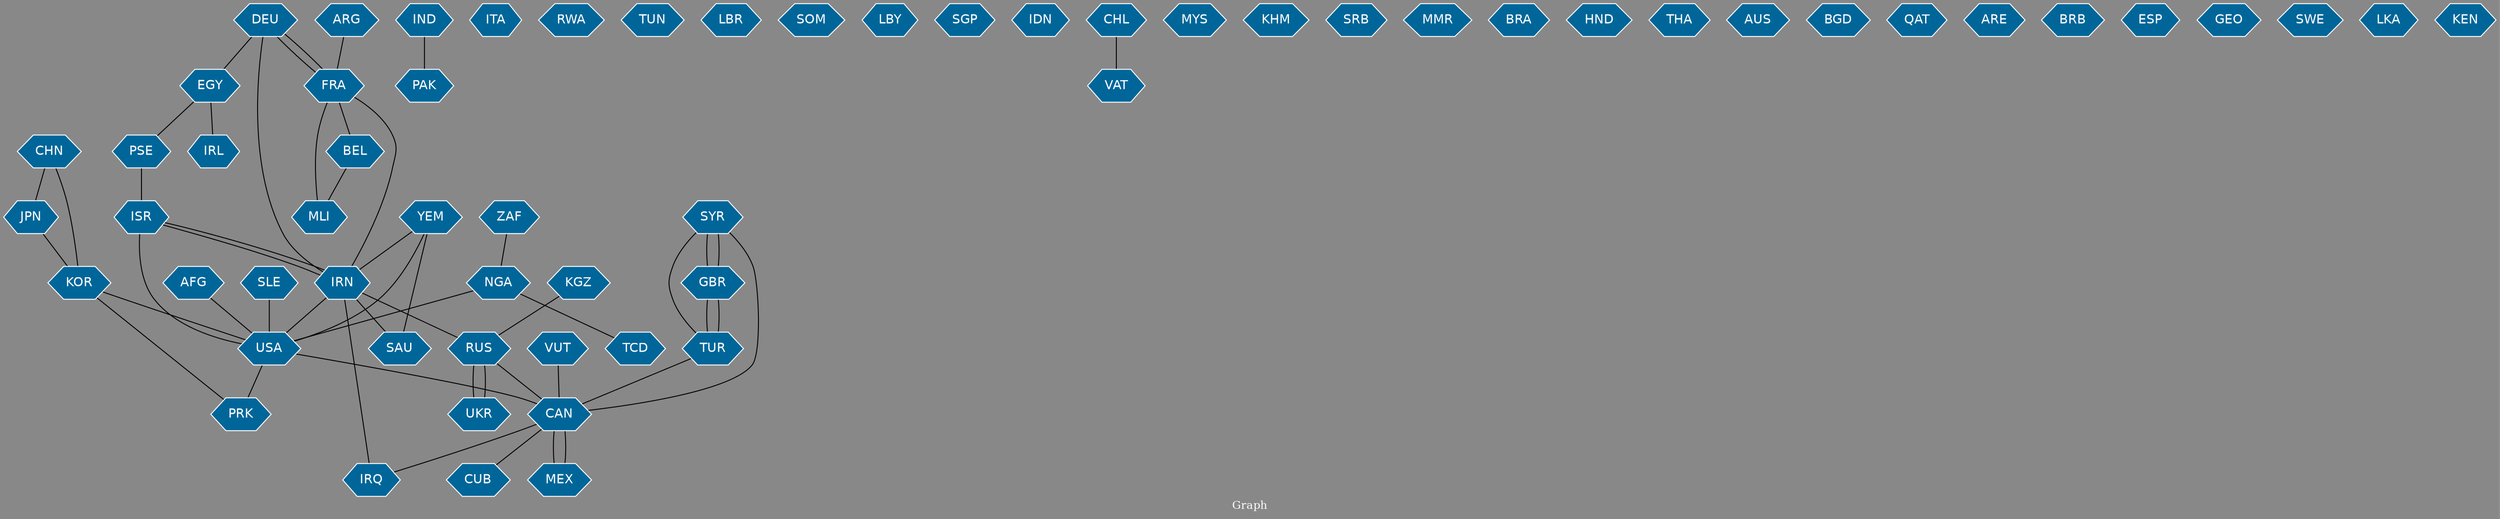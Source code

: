 // Countries together in item graph
graph {
	graph [bgcolor="#888888" fontcolor=white fontsize=12 label="Graph" outputorder=edgesfirst overlap=prism]
	node [color=white fillcolor="#006699" fontcolor=white fontname=Helvetica shape=hexagon style=filled]
	edge [arrowhead=open color=black fontcolor=white fontname=Courier fontsize=12]
		ISR [label=ISR]
		IRN [label=IRN]
		USA [label=USA]
		KOR [label=KOR]
		IND [label=IND]
		SYR [label=SYR]
		CAN [label=CAN]
		ITA [label=ITA]
		IRQ [label=IRQ]
		RWA [label=RWA]
		YEM [label=YEM]
		TUN [label=TUN]
		NGA [label=NGA]
		DEU [label=DEU]
		FRA [label=FRA]
		PSE [label=PSE]
		PRK [label=PRK]
		LBR [label=LBR]
		UKR [label=UKR]
		EGY [label=EGY]
		CHN [label=CHN]
		RUS [label=RUS]
		MEX [label=MEX]
		SOM [label=SOM]
		LBY [label=LBY]
		SGP [label=SGP]
		IDN [label=IDN]
		VUT [label=VUT]
		JPN [label=JPN]
		VAT [label=VAT]
		CUB [label=CUB]
		MYS [label=MYS]
		KHM [label=KHM]
		SRB [label=SRB]
		BEL [label=BEL]
		MLI [label=MLI]
		MMR [label=MMR]
		BRA [label=BRA]
		AFG [label=AFG]
		GBR [label=GBR]
		TUR [label=TUR]
		CHL [label=CHL]
		PAK [label=PAK]
		SAU [label=SAU]
		HND [label=HND]
		ARG [label=ARG]
		THA [label=THA]
		ZAF [label=ZAF]
		AUS [label=AUS]
		SLE [label=SLE]
		BGD [label=BGD]
		QAT [label=QAT]
		ARE [label=ARE]
		BRB [label=BRB]
		IRL [label=IRL]
		ESP [label=ESP]
		GEO [label=GEO]
		SWE [label=SWE]
		TCD [label=TCD]
		KGZ [label=KGZ]
		LKA [label=LKA]
		KEN [label=KEN]
			FRA -- DEU [weight=1]
			IRN -- RUS [weight=1]
			FRA -- BEL [weight=1]
			DEU -- FRA [weight=1]
			KOR -- PRK [weight=1]
			BEL -- MLI [weight=1]
			UKR -- RUS [weight=6]
			IND -- PAK [weight=1]
			PSE -- ISR [weight=5]
			IRQ -- IRN [weight=1]
			EGY -- IRL [weight=1]
			USA -- CAN [weight=2]
			FRA -- IRN [weight=1]
			SYR -- GBR [weight=1]
			EGY -- PSE [weight=1]
			YEM -- USA [weight=1]
			JPN -- KOR [weight=1]
			SLE -- USA [weight=1]
			MEX -- CAN [weight=1]
			GBR -- TUR [weight=2]
			YEM -- IRN [weight=2]
			RUS -- CAN [weight=1]
			NGA -- USA [weight=1]
			AFG -- USA [weight=1]
			TUR -- GBR [weight=1]
			DEU -- IRN [weight=1]
			DEU -- EGY [weight=1]
			CAN -- CUB [weight=1]
			ISR -- IRN [weight=4]
			CHN -- JPN [weight=1]
			CAN -- MEX [weight=2]
			ARG -- FRA [weight=1]
			CAN -- IRQ [weight=1]
			IRN -- ISR [weight=2]
			KOR -- USA [weight=1]
			SYR -- TUR [weight=1]
			IRN -- USA [weight=1]
			VUT -- CAN [weight=1]
			ISR -- USA [weight=2]
			IRN -- SAU [weight=1]
			SYR -- CAN [weight=1]
			ZAF -- NGA [weight=1]
			FRA -- MLI [weight=1]
			RUS -- UKR [weight=2]
			CHN -- KOR [weight=1]
			TUR -- CAN [weight=2]
			NGA -- TCD [weight=1]
			CHL -- VAT [weight=1]
			KGZ -- RUS [weight=1]
			GBR -- SYR [weight=1]
			YEM -- SAU [weight=4]
			USA -- PRK [weight=1]
}